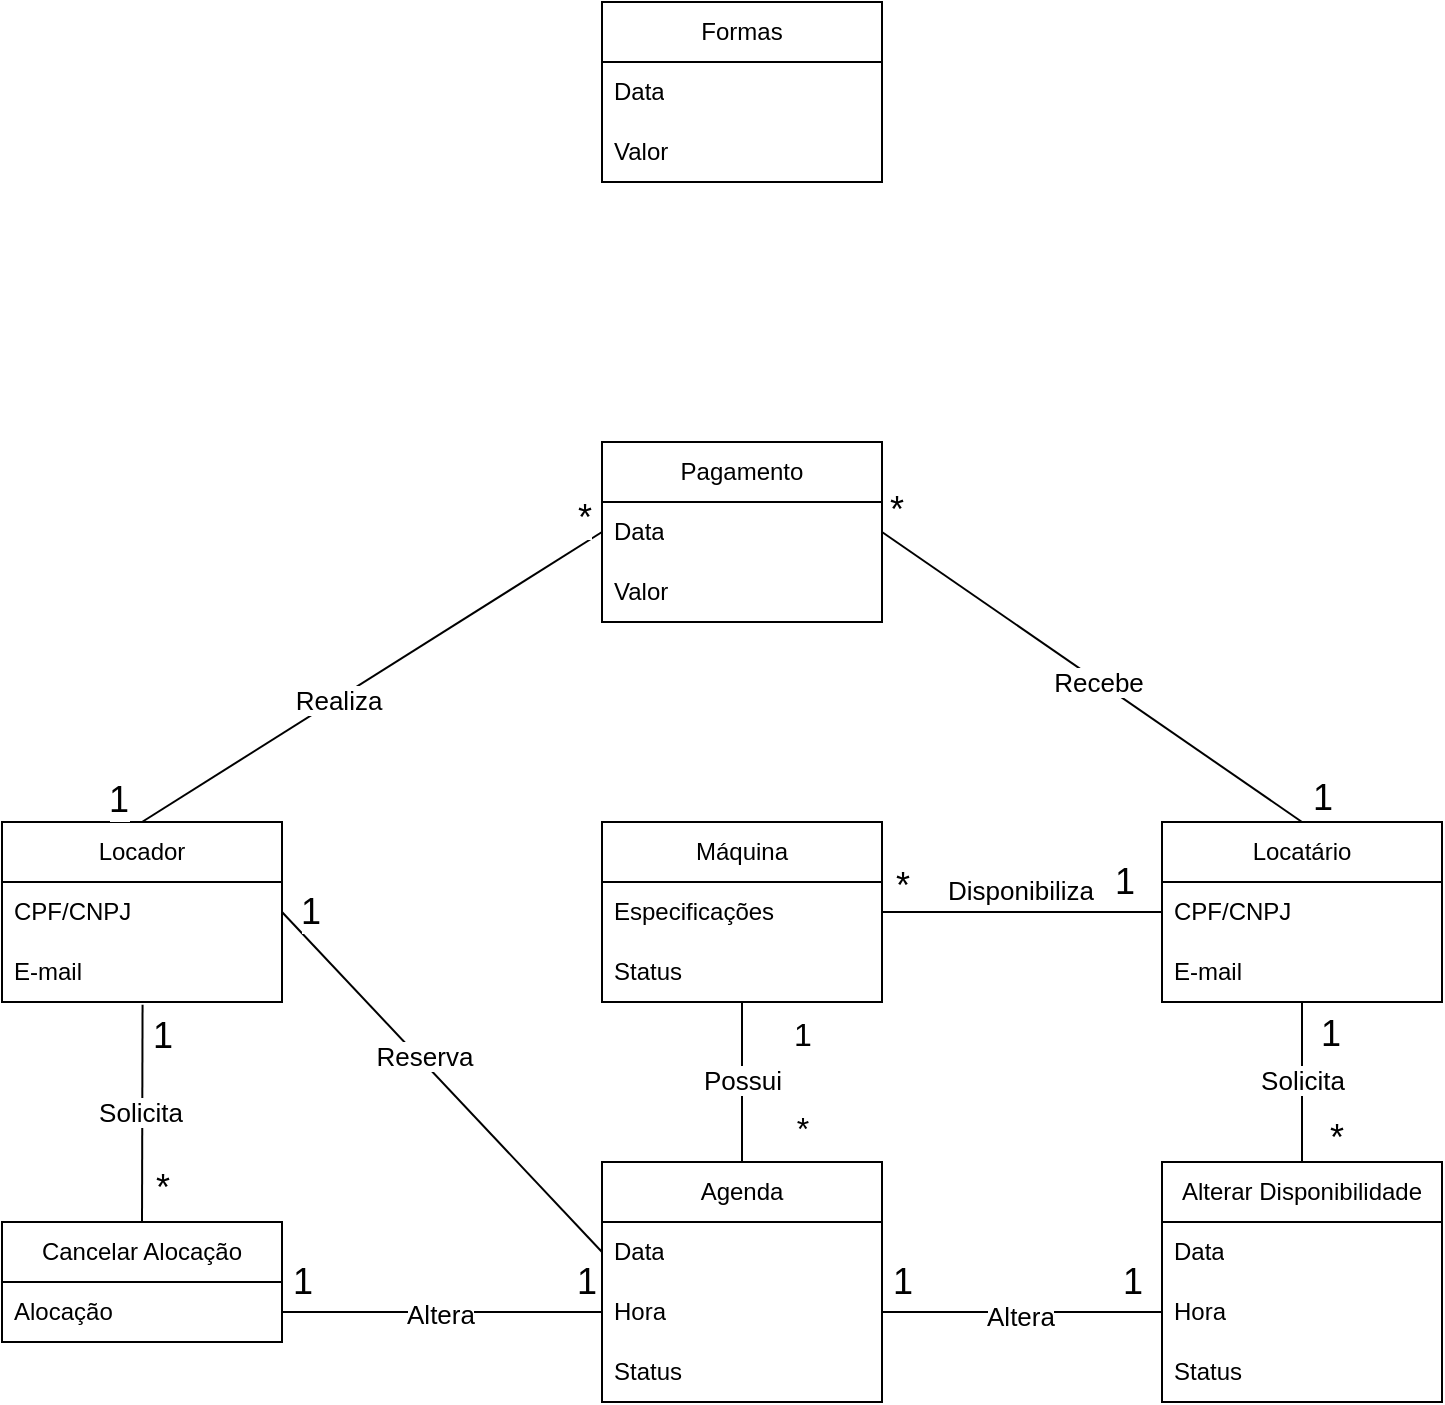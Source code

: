 <mxfile version="22.1.0" type="device">
  <diagram name="Página-1" id="eQrDQsTOoV27ABiLANkc">
    <mxGraphModel dx="880" dy="1639" grid="1" gridSize="10" guides="1" tooltips="1" connect="1" arrows="1" fold="1" page="1" pageScale="1" pageWidth="827" pageHeight="1169" math="0" shadow="0">
      <root>
        <mxCell id="0" />
        <mxCell id="1" parent="0" />
        <mxCell id="u8Nk1GrVamjLBrWx-SGE-5" value="Locador" style="swimlane;fontStyle=0;childLayout=stackLayout;horizontal=1;startSize=30;horizontalStack=0;resizeParent=1;resizeParentMax=0;resizeLast=0;collapsible=1;marginBottom=0;whiteSpace=wrap;html=1;" vertex="1" parent="1">
          <mxGeometry x="60" y="200" width="140" height="90" as="geometry" />
        </mxCell>
        <mxCell id="u8Nk1GrVamjLBrWx-SGE-6" value="CPF/CNPJ" style="text;strokeColor=none;fillColor=none;align=left;verticalAlign=middle;spacingLeft=4;spacingRight=4;overflow=hidden;points=[[0,0.5],[1,0.5]];portConstraint=eastwest;rotatable=0;whiteSpace=wrap;html=1;" vertex="1" parent="u8Nk1GrVamjLBrWx-SGE-5">
          <mxGeometry y="30" width="140" height="30" as="geometry" />
        </mxCell>
        <mxCell id="u8Nk1GrVamjLBrWx-SGE-7" value="E-mail" style="text;strokeColor=none;fillColor=none;align=left;verticalAlign=middle;spacingLeft=4;spacingRight=4;overflow=hidden;points=[[0,0.5],[1,0.5]];portConstraint=eastwest;rotatable=0;whiteSpace=wrap;html=1;" vertex="1" parent="u8Nk1GrVamjLBrWx-SGE-5">
          <mxGeometry y="60" width="140" height="30" as="geometry" />
        </mxCell>
        <mxCell id="u8Nk1GrVamjLBrWx-SGE-9" value="Locatário" style="swimlane;fontStyle=0;childLayout=stackLayout;horizontal=1;startSize=30;horizontalStack=0;resizeParent=1;resizeParentMax=0;resizeLast=0;collapsible=1;marginBottom=0;whiteSpace=wrap;html=1;" vertex="1" parent="1">
          <mxGeometry x="640" y="200" width="140" height="90" as="geometry" />
        </mxCell>
        <mxCell id="u8Nk1GrVamjLBrWx-SGE-10" value="CPF/CNPJ" style="text;strokeColor=none;fillColor=none;align=left;verticalAlign=middle;spacingLeft=4;spacingRight=4;overflow=hidden;points=[[0,0.5],[1,0.5]];portConstraint=eastwest;rotatable=0;whiteSpace=wrap;html=1;" vertex="1" parent="u8Nk1GrVamjLBrWx-SGE-9">
          <mxGeometry y="30" width="140" height="30" as="geometry" />
        </mxCell>
        <mxCell id="u8Nk1GrVamjLBrWx-SGE-11" value="E-mail" style="text;strokeColor=none;fillColor=none;align=left;verticalAlign=middle;spacingLeft=4;spacingRight=4;overflow=hidden;points=[[0,0.5],[1,0.5]];portConstraint=eastwest;rotatable=0;whiteSpace=wrap;html=1;" vertex="1" parent="u8Nk1GrVamjLBrWx-SGE-9">
          <mxGeometry y="60" width="140" height="30" as="geometry" />
        </mxCell>
        <mxCell id="u8Nk1GrVamjLBrWx-SGE-13" value="Alterar Disponibilidade" style="swimlane;fontStyle=0;childLayout=stackLayout;horizontal=1;startSize=30;horizontalStack=0;resizeParent=1;resizeParentMax=0;resizeLast=0;collapsible=1;marginBottom=0;whiteSpace=wrap;html=1;" vertex="1" parent="1">
          <mxGeometry x="640" y="370" width="140" height="120" as="geometry" />
        </mxCell>
        <mxCell id="u8Nk1GrVamjLBrWx-SGE-14" value="Data" style="text;strokeColor=none;fillColor=none;align=left;verticalAlign=middle;spacingLeft=4;spacingRight=4;overflow=hidden;points=[[0,0.5],[1,0.5]];portConstraint=eastwest;rotatable=0;whiteSpace=wrap;html=1;" vertex="1" parent="u8Nk1GrVamjLBrWx-SGE-13">
          <mxGeometry y="30" width="140" height="30" as="geometry" />
        </mxCell>
        <mxCell id="u8Nk1GrVamjLBrWx-SGE-87" value="Hora" style="text;strokeColor=none;fillColor=none;align=left;verticalAlign=middle;spacingLeft=4;spacingRight=4;overflow=hidden;points=[[0,0.5],[1,0.5]];portConstraint=eastwest;rotatable=0;whiteSpace=wrap;html=1;" vertex="1" parent="u8Nk1GrVamjLBrWx-SGE-13">
          <mxGeometry y="60" width="140" height="30" as="geometry" />
        </mxCell>
        <mxCell id="u8Nk1GrVamjLBrWx-SGE-88" value="Status" style="text;strokeColor=none;fillColor=none;align=left;verticalAlign=middle;spacingLeft=4;spacingRight=4;overflow=hidden;points=[[0,0.5],[1,0.5]];portConstraint=eastwest;rotatable=0;whiteSpace=wrap;html=1;" vertex="1" parent="u8Nk1GrVamjLBrWx-SGE-13">
          <mxGeometry y="90" width="140" height="30" as="geometry" />
        </mxCell>
        <mxCell id="u8Nk1GrVamjLBrWx-SGE-17" value="Cancelar Alocação" style="swimlane;fontStyle=0;childLayout=stackLayout;horizontal=1;startSize=30;horizontalStack=0;resizeParent=1;resizeParentMax=0;resizeLast=0;collapsible=1;marginBottom=0;whiteSpace=wrap;html=1;" vertex="1" parent="1">
          <mxGeometry x="60" y="400" width="140" height="60" as="geometry" />
        </mxCell>
        <mxCell id="u8Nk1GrVamjLBrWx-SGE-18" value="Alocação" style="text;strokeColor=none;fillColor=none;align=left;verticalAlign=middle;spacingLeft=4;spacingRight=4;overflow=hidden;points=[[0,0.5],[1,0.5]];portConstraint=eastwest;rotatable=0;whiteSpace=wrap;html=1;" vertex="1" parent="u8Nk1GrVamjLBrWx-SGE-17">
          <mxGeometry y="30" width="140" height="30" as="geometry" />
        </mxCell>
        <mxCell id="u8Nk1GrVamjLBrWx-SGE-26" value="" style="endArrow=none;html=1;rounded=0;exitX=0.5;exitY=0;exitDx=0;exitDy=0;entryX=0.502;entryY=1.044;entryDx=0;entryDy=0;entryPerimeter=0;" edge="1" parent="1" source="u8Nk1GrVamjLBrWx-SGE-17" target="u8Nk1GrVamjLBrWx-SGE-7">
          <mxGeometry width="50" height="50" relative="1" as="geometry">
            <mxPoint x="270" y="430" as="sourcePoint" />
            <mxPoint x="109.58" y="320.66" as="targetPoint" />
          </mxGeometry>
        </mxCell>
        <mxCell id="u8Nk1GrVamjLBrWx-SGE-38" value="Solicita" style="edgeLabel;html=1;align=center;verticalAlign=middle;resizable=0;points=[];fontSize=13;" vertex="1" connectable="0" parent="u8Nk1GrVamjLBrWx-SGE-26">
          <mxGeometry x="0.008" y="1" relative="1" as="geometry">
            <mxPoint as="offset" />
          </mxGeometry>
        </mxCell>
        <mxCell id="u8Nk1GrVamjLBrWx-SGE-49" value="1" style="edgeLabel;html=1;align=center;verticalAlign=middle;resizable=0;points=[];fontSize=18;" vertex="1" connectable="0" parent="u8Nk1GrVamjLBrWx-SGE-26">
          <mxGeometry x="0.731" y="-2" relative="1" as="geometry">
            <mxPoint x="8" y="1" as="offset" />
          </mxGeometry>
        </mxCell>
        <mxCell id="u8Nk1GrVamjLBrWx-SGE-50" value="*" style="edgeLabel;html=1;align=center;verticalAlign=middle;resizable=0;points=[];fontSize=18;" vertex="1" connectable="0" parent="u8Nk1GrVamjLBrWx-SGE-26">
          <mxGeometry x="-0.655" relative="1" as="geometry">
            <mxPoint x="10" y="1" as="offset" />
          </mxGeometry>
        </mxCell>
        <mxCell id="u8Nk1GrVamjLBrWx-SGE-27" value="" style="endArrow=none;html=1;rounded=0;exitX=1;exitY=0.5;exitDx=0;exitDy=0;entryX=0;entryY=0.5;entryDx=0;entryDy=0;" edge="1" parent="1" source="u8Nk1GrVamjLBrWx-SGE-6" target="u8Nk1GrVamjLBrWx-SGE-78">
          <mxGeometry width="50" height="50" relative="1" as="geometry">
            <mxPoint x="290" y="500" as="sourcePoint" />
            <mxPoint x="250" y="275" as="targetPoint" />
          </mxGeometry>
        </mxCell>
        <mxCell id="u8Nk1GrVamjLBrWx-SGE-45" value="*" style="edgeLabel;html=1;align=center;verticalAlign=middle;resizable=0;points=[];fontSize=18;" vertex="1" connectable="0" parent="u8Nk1GrVamjLBrWx-SGE-27">
          <mxGeometry y="1" relative="1" as="geometry">
            <mxPoint x="82" y="49" as="offset" />
          </mxGeometry>
        </mxCell>
        <mxCell id="u8Nk1GrVamjLBrWx-SGE-46" value="1" style="edgeLabel;html=1;align=center;verticalAlign=middle;resizable=0;points=[];fontSize=18;" vertex="1" connectable="0" parent="u8Nk1GrVamjLBrWx-SGE-27">
          <mxGeometry x="-0.543" y="1" relative="1" as="geometry">
            <mxPoint x="-24" y="-39" as="offset" />
          </mxGeometry>
        </mxCell>
        <mxCell id="u8Nk1GrVamjLBrWx-SGE-54" value="Reserva" style="edgeLabel;html=1;align=center;verticalAlign=middle;resizable=0;points=[];fontSize=13;" vertex="1" connectable="0" parent="u8Nk1GrVamjLBrWx-SGE-27">
          <mxGeometry x="-0.052" relative="1" as="geometry">
            <mxPoint x="-5" y="-9" as="offset" />
          </mxGeometry>
        </mxCell>
        <mxCell id="u8Nk1GrVamjLBrWx-SGE-28" value="" style="endArrow=none;html=1;rounded=0;exitX=1;exitY=0.5;exitDx=0;exitDy=0;entryX=0;entryY=0.5;entryDx=0;entryDy=0;" edge="1" parent="1" source="u8Nk1GrVamjLBrWx-SGE-58" target="u8Nk1GrVamjLBrWx-SGE-10">
          <mxGeometry width="50" height="50" relative="1" as="geometry">
            <mxPoint x="580" y="275" as="sourcePoint" />
            <mxPoint x="560" y="330" as="targetPoint" />
          </mxGeometry>
        </mxCell>
        <mxCell id="u8Nk1GrVamjLBrWx-SGE-40" value="&amp;nbsp;Disponibiliza&amp;nbsp;" style="edgeLabel;html=1;align=center;verticalAlign=middle;resizable=0;points=[];fontSize=13;" vertex="1" connectable="0" parent="u8Nk1GrVamjLBrWx-SGE-28">
          <mxGeometry x="0.033" y="-1" relative="1" as="geometry">
            <mxPoint x="-4" y="-12" as="offset" />
          </mxGeometry>
        </mxCell>
        <mxCell id="u8Nk1GrVamjLBrWx-SGE-47" value="1" style="edgeLabel;html=1;align=center;verticalAlign=middle;resizable=0;points=[];fontSize=18;" vertex="1" connectable="0" parent="u8Nk1GrVamjLBrWx-SGE-28">
          <mxGeometry x="0.56" y="-2" relative="1" as="geometry">
            <mxPoint x="12" y="-17" as="offset" />
          </mxGeometry>
        </mxCell>
        <mxCell id="u8Nk1GrVamjLBrWx-SGE-48" value="*" style="edgeLabel;html=1;align=center;verticalAlign=middle;resizable=0;points=[];fontSize=18;" vertex="1" connectable="0" parent="u8Nk1GrVamjLBrWx-SGE-28">
          <mxGeometry x="-0.26" y="-3" relative="1" as="geometry">
            <mxPoint x="-42" y="-16" as="offset" />
          </mxGeometry>
        </mxCell>
        <mxCell id="u8Nk1GrVamjLBrWx-SGE-29" value="" style="endArrow=none;html=1;rounded=0;exitX=0.5;exitY=0;exitDx=0;exitDy=0;" edge="1" parent="1" source="u8Nk1GrVamjLBrWx-SGE-13">
          <mxGeometry width="50" height="50" relative="1" as="geometry">
            <mxPoint x="410" y="370" as="sourcePoint" />
            <mxPoint x="710" y="290" as="targetPoint" />
          </mxGeometry>
        </mxCell>
        <mxCell id="u8Nk1GrVamjLBrWx-SGE-39" value="Solicita" style="edgeLabel;html=1;align=center;verticalAlign=middle;resizable=0;points=[];fontSize=13;" vertex="1" connectable="0" parent="u8Nk1GrVamjLBrWx-SGE-29">
          <mxGeometry x="0.022" relative="1" as="geometry">
            <mxPoint as="offset" />
          </mxGeometry>
        </mxCell>
        <mxCell id="u8Nk1GrVamjLBrWx-SGE-30" value="Pagamento" style="swimlane;fontStyle=0;childLayout=stackLayout;horizontal=1;startSize=30;horizontalStack=0;resizeParent=1;resizeParentMax=0;resizeLast=0;collapsible=1;marginBottom=0;whiteSpace=wrap;html=1;" vertex="1" parent="1">
          <mxGeometry x="360" y="10" width="140" height="90" as="geometry" />
        </mxCell>
        <mxCell id="u8Nk1GrVamjLBrWx-SGE-32" value="Data" style="text;strokeColor=none;fillColor=none;align=left;verticalAlign=middle;spacingLeft=4;spacingRight=4;overflow=hidden;points=[[0,0.5],[1,0.5]];portConstraint=eastwest;rotatable=0;whiteSpace=wrap;html=1;" vertex="1" parent="u8Nk1GrVamjLBrWx-SGE-30">
          <mxGeometry y="30" width="140" height="30" as="geometry" />
        </mxCell>
        <mxCell id="u8Nk1GrVamjLBrWx-SGE-33" value="Valor" style="text;strokeColor=none;fillColor=none;align=left;verticalAlign=middle;spacingLeft=4;spacingRight=4;overflow=hidden;points=[[0,0.5],[1,0.5]];portConstraint=eastwest;rotatable=0;whiteSpace=wrap;html=1;" vertex="1" parent="u8Nk1GrVamjLBrWx-SGE-30">
          <mxGeometry y="60" width="140" height="30" as="geometry" />
        </mxCell>
        <mxCell id="u8Nk1GrVamjLBrWx-SGE-34" value="" style="endArrow=none;html=1;rounded=0;exitX=0.5;exitY=0;exitDx=0;exitDy=0;entryX=0;entryY=0.5;entryDx=0;entryDy=0;" edge="1" parent="1" source="u8Nk1GrVamjLBrWx-SGE-5" target="u8Nk1GrVamjLBrWx-SGE-32">
          <mxGeometry width="50" height="50" relative="1" as="geometry">
            <mxPoint x="130" y="190" as="sourcePoint" />
            <mxPoint x="180" y="140" as="targetPoint" />
          </mxGeometry>
        </mxCell>
        <mxCell id="u8Nk1GrVamjLBrWx-SGE-36" value="Realiza" style="edgeLabel;html=1;align=center;verticalAlign=middle;resizable=0;points=[];fontSize=13;" vertex="1" connectable="0" parent="u8Nk1GrVamjLBrWx-SGE-34">
          <mxGeometry x="-0.152" relative="1" as="geometry">
            <mxPoint as="offset" />
          </mxGeometry>
        </mxCell>
        <mxCell id="u8Nk1GrVamjLBrWx-SGE-42" value="*" style="edgeLabel;html=1;align=center;verticalAlign=middle;resizable=0;points=[];fontSize=18;" vertex="1" connectable="0" parent="u8Nk1GrVamjLBrWx-SGE-34">
          <mxGeometry x="0.868" y="-1" relative="1" as="geometry">
            <mxPoint x="5" y="-18" as="offset" />
          </mxGeometry>
        </mxCell>
        <mxCell id="u8Nk1GrVamjLBrWx-SGE-43" value="1" style="edgeLabel;html=1;align=center;verticalAlign=middle;resizable=0;points=[];fontSize=18;" vertex="1" connectable="0" parent="u8Nk1GrVamjLBrWx-SGE-34">
          <mxGeometry x="-0.783" relative="1" as="geometry">
            <mxPoint x="-37" y="4" as="offset" />
          </mxGeometry>
        </mxCell>
        <mxCell id="u8Nk1GrVamjLBrWx-SGE-35" value="" style="endArrow=none;html=1;rounded=0;entryX=1;entryY=0.5;entryDx=0;entryDy=0;exitX=0.5;exitY=0;exitDx=0;exitDy=0;" edge="1" parent="1" source="u8Nk1GrVamjLBrWx-SGE-9" target="u8Nk1GrVamjLBrWx-SGE-32">
          <mxGeometry width="50" height="50" relative="1" as="geometry">
            <mxPoint x="430" y="140" as="sourcePoint" />
            <mxPoint x="480" y="90" as="targetPoint" />
          </mxGeometry>
        </mxCell>
        <mxCell id="u8Nk1GrVamjLBrWx-SGE-37" value="Recebe" style="edgeLabel;html=1;align=center;verticalAlign=middle;resizable=0;points=[];fontSize=13;" vertex="1" connectable="0" parent="u8Nk1GrVamjLBrWx-SGE-35">
          <mxGeometry x="-0.032" y="1" relative="1" as="geometry">
            <mxPoint y="-1" as="offset" />
          </mxGeometry>
        </mxCell>
        <mxCell id="u8Nk1GrVamjLBrWx-SGE-41" value="*" style="edgeLabel;html=1;align=center;verticalAlign=middle;resizable=0;points=[];fontSize=18;" vertex="1" connectable="0" parent="u8Nk1GrVamjLBrWx-SGE-35">
          <mxGeometry x="0.828" y="-2" relative="1" as="geometry">
            <mxPoint x="-13" y="-22" as="offset" />
          </mxGeometry>
        </mxCell>
        <mxCell id="u8Nk1GrVamjLBrWx-SGE-44" value="1" style="edgeLabel;html=1;align=center;verticalAlign=middle;resizable=0;points=[];fontSize=18;" vertex="1" connectable="0" parent="u8Nk1GrVamjLBrWx-SGE-35">
          <mxGeometry x="-0.641" y="-3" relative="1" as="geometry">
            <mxPoint x="46" y="16" as="offset" />
          </mxGeometry>
        </mxCell>
        <mxCell id="u8Nk1GrVamjLBrWx-SGE-52" value="1" style="edgeLabel;html=1;align=center;verticalAlign=middle;resizable=0;points=[];fontSize=18;" vertex="1" connectable="0" parent="1">
          <mxGeometry x="479.998" y="327.997" as="geometry">
            <mxPoint x="244" y="-22" as="offset" />
          </mxGeometry>
        </mxCell>
        <mxCell id="u8Nk1GrVamjLBrWx-SGE-53" value="*" style="edgeLabel;html=1;align=center;verticalAlign=middle;resizable=0;points=[];fontSize=18;" vertex="1" connectable="0" parent="1">
          <mxGeometry x="726.999" y="357.997" as="geometry" />
        </mxCell>
        <mxCell id="u8Nk1GrVamjLBrWx-SGE-57" value="Máquina" style="swimlane;fontStyle=0;childLayout=stackLayout;horizontal=1;startSize=30;horizontalStack=0;resizeParent=1;resizeParentMax=0;resizeLast=0;collapsible=1;marginBottom=0;whiteSpace=wrap;html=1;" vertex="1" parent="1">
          <mxGeometry x="360" y="200" width="140" height="90" as="geometry" />
        </mxCell>
        <mxCell id="u8Nk1GrVamjLBrWx-SGE-58" value="Especificações" style="text;strokeColor=none;fillColor=none;align=left;verticalAlign=middle;spacingLeft=4;spacingRight=4;overflow=hidden;points=[[0,0.5],[1,0.5]];portConstraint=eastwest;rotatable=0;whiteSpace=wrap;html=1;" vertex="1" parent="u8Nk1GrVamjLBrWx-SGE-57">
          <mxGeometry y="30" width="140" height="30" as="geometry" />
        </mxCell>
        <mxCell id="u8Nk1GrVamjLBrWx-SGE-59" value="Status" style="text;strokeColor=none;fillColor=none;align=left;verticalAlign=middle;spacingLeft=4;spacingRight=4;overflow=hidden;points=[[0,0.5],[1,0.5]];portConstraint=eastwest;rotatable=0;whiteSpace=wrap;html=1;" vertex="1" parent="u8Nk1GrVamjLBrWx-SGE-57">
          <mxGeometry y="60" width="140" height="30" as="geometry" />
        </mxCell>
        <mxCell id="u8Nk1GrVamjLBrWx-SGE-66" value="" style="endArrow=none;html=1;rounded=0;exitX=1;exitY=0.5;exitDx=0;exitDy=0;entryX=0;entryY=0.5;entryDx=0;entryDy=0;" edge="1" parent="1" source="u8Nk1GrVamjLBrWx-SGE-18" target="u8Nk1GrVamjLBrWx-SGE-79">
          <mxGeometry width="50" height="50" relative="1" as="geometry">
            <mxPoint x="210" y="400" as="sourcePoint" />
            <mxPoint x="260" y="350" as="targetPoint" />
          </mxGeometry>
        </mxCell>
        <mxCell id="u8Nk1GrVamjLBrWx-SGE-68" value="Altera" style="edgeLabel;html=1;align=center;verticalAlign=middle;resizable=0;points=[];fontSize=13;" vertex="1" connectable="0" parent="u8Nk1GrVamjLBrWx-SGE-66">
          <mxGeometry x="0.062" y="-1" relative="1" as="geometry">
            <mxPoint x="-6" as="offset" />
          </mxGeometry>
        </mxCell>
        <mxCell id="u8Nk1GrVamjLBrWx-SGE-71" value="1" style="edgeLabel;html=1;align=center;verticalAlign=middle;resizable=0;points=[];fontSize=18;" vertex="1" connectable="0" parent="u8Nk1GrVamjLBrWx-SGE-66">
          <mxGeometry x="0.832" y="1" relative="1" as="geometry">
            <mxPoint x="5" y="-14" as="offset" />
          </mxGeometry>
        </mxCell>
        <mxCell id="u8Nk1GrVamjLBrWx-SGE-72" value="1" style="edgeLabel;html=1;align=center;verticalAlign=middle;resizable=0;points=[];fontSize=18;" vertex="1" connectable="0" parent="u8Nk1GrVamjLBrWx-SGE-66">
          <mxGeometry x="-0.809" relative="1" as="geometry">
            <mxPoint x="-6" y="-15" as="offset" />
          </mxGeometry>
        </mxCell>
        <mxCell id="u8Nk1GrVamjLBrWx-SGE-67" value="" style="endArrow=none;html=1;rounded=0;exitX=0;exitY=0.5;exitDx=0;exitDy=0;entryX=1;entryY=0.5;entryDx=0;entryDy=0;" edge="1" parent="1" source="u8Nk1GrVamjLBrWx-SGE-87" target="u8Nk1GrVamjLBrWx-SGE-79">
          <mxGeometry width="50" height="50" relative="1" as="geometry">
            <mxPoint x="580" y="380" as="sourcePoint" />
            <mxPoint x="630" y="330" as="targetPoint" />
          </mxGeometry>
        </mxCell>
        <mxCell id="u8Nk1GrVamjLBrWx-SGE-69" value="Altera" style="edgeLabel;html=1;align=center;verticalAlign=middle;resizable=0;points=[];fontSize=13;" vertex="1" connectable="0" parent="u8Nk1GrVamjLBrWx-SGE-67">
          <mxGeometry x="0.012" y="2" relative="1" as="geometry">
            <mxPoint as="offset" />
          </mxGeometry>
        </mxCell>
        <mxCell id="u8Nk1GrVamjLBrWx-SGE-70" value="1" style="edgeLabel;html=1;align=center;verticalAlign=middle;resizable=0;points=[];fontSize=18;" vertex="1" connectable="0" parent="u8Nk1GrVamjLBrWx-SGE-67">
          <mxGeometry x="0.863" y="-1" relative="1" as="geometry">
            <mxPoint y="-14" as="offset" />
          </mxGeometry>
        </mxCell>
        <mxCell id="u8Nk1GrVamjLBrWx-SGE-73" value="1" style="edgeLabel;html=1;align=center;verticalAlign=middle;resizable=0;points=[];fontSize=18;" vertex="1" connectable="0" parent="u8Nk1GrVamjLBrWx-SGE-67">
          <mxGeometry x="-0.702" y="-2" relative="1" as="geometry">
            <mxPoint x="6" y="-13" as="offset" />
          </mxGeometry>
        </mxCell>
        <mxCell id="u8Nk1GrVamjLBrWx-SGE-77" value="Agenda" style="swimlane;fontStyle=0;childLayout=stackLayout;horizontal=1;startSize=30;horizontalStack=0;resizeParent=1;resizeParentMax=0;resizeLast=0;collapsible=1;marginBottom=0;whiteSpace=wrap;html=1;" vertex="1" parent="1">
          <mxGeometry x="360" y="370" width="140" height="120" as="geometry" />
        </mxCell>
        <mxCell id="u8Nk1GrVamjLBrWx-SGE-78" value="Data" style="text;strokeColor=none;fillColor=none;align=left;verticalAlign=middle;spacingLeft=4;spacingRight=4;overflow=hidden;points=[[0,0.5],[1,0.5]];portConstraint=eastwest;rotatable=0;whiteSpace=wrap;html=1;" vertex="1" parent="u8Nk1GrVamjLBrWx-SGE-77">
          <mxGeometry y="30" width="140" height="30" as="geometry" />
        </mxCell>
        <mxCell id="u8Nk1GrVamjLBrWx-SGE-79" value="Hora" style="text;strokeColor=none;fillColor=none;align=left;verticalAlign=middle;spacingLeft=4;spacingRight=4;overflow=hidden;points=[[0,0.5],[1,0.5]];portConstraint=eastwest;rotatable=0;whiteSpace=wrap;html=1;" vertex="1" parent="u8Nk1GrVamjLBrWx-SGE-77">
          <mxGeometry y="60" width="140" height="30" as="geometry" />
        </mxCell>
        <mxCell id="u8Nk1GrVamjLBrWx-SGE-86" value="Status" style="text;strokeColor=none;fillColor=none;align=left;verticalAlign=middle;spacingLeft=4;spacingRight=4;overflow=hidden;points=[[0,0.5],[1,0.5]];portConstraint=eastwest;rotatable=0;whiteSpace=wrap;html=1;" vertex="1" parent="u8Nk1GrVamjLBrWx-SGE-77">
          <mxGeometry y="90" width="140" height="30" as="geometry" />
        </mxCell>
        <mxCell id="u8Nk1GrVamjLBrWx-SGE-82" value="" style="endArrow=none;html=1;rounded=0;exitX=0.5;exitY=0;exitDx=0;exitDy=0;" edge="1" parent="1" source="u8Nk1GrVamjLBrWx-SGE-77">
          <mxGeometry width="50" height="50" relative="1" as="geometry">
            <mxPoint x="440" y="340" as="sourcePoint" />
            <mxPoint x="430" y="290" as="targetPoint" />
          </mxGeometry>
        </mxCell>
        <mxCell id="u8Nk1GrVamjLBrWx-SGE-83" value="Possui" style="edgeLabel;html=1;align=center;verticalAlign=middle;resizable=0;points=[];fontSize=13;" vertex="1" connectable="0" parent="u8Nk1GrVamjLBrWx-SGE-82">
          <mxGeometry x="0.026" relative="1" as="geometry">
            <mxPoint as="offset" />
          </mxGeometry>
        </mxCell>
        <mxCell id="u8Nk1GrVamjLBrWx-SGE-84" value="1" style="edgeLabel;html=1;align=center;verticalAlign=middle;resizable=0;points=[];fontSize=16;" vertex="1" connectable="0" parent="u8Nk1GrVamjLBrWx-SGE-82">
          <mxGeometry x="0.731" relative="1" as="geometry">
            <mxPoint x="30" y="5" as="offset" />
          </mxGeometry>
        </mxCell>
        <mxCell id="u8Nk1GrVamjLBrWx-SGE-85" value="*" style="edgeLabel;html=1;align=center;verticalAlign=middle;resizable=0;points=[];fontSize=16;" vertex="1" connectable="0" parent="u8Nk1GrVamjLBrWx-SGE-82">
          <mxGeometry x="-0.571" y="-2" relative="1" as="geometry">
            <mxPoint x="28" as="offset" />
          </mxGeometry>
        </mxCell>
        <mxCell id="u8Nk1GrVamjLBrWx-SGE-89" value="Formas" style="swimlane;fontStyle=0;childLayout=stackLayout;horizontal=1;startSize=30;horizontalStack=0;resizeParent=1;resizeParentMax=0;resizeLast=0;collapsible=1;marginBottom=0;whiteSpace=wrap;html=1;" vertex="1" parent="1">
          <mxGeometry x="360" y="-210" width="140" height="90" as="geometry" />
        </mxCell>
        <mxCell id="u8Nk1GrVamjLBrWx-SGE-90" value="Data" style="text;strokeColor=none;fillColor=none;align=left;verticalAlign=middle;spacingLeft=4;spacingRight=4;overflow=hidden;points=[[0,0.5],[1,0.5]];portConstraint=eastwest;rotatable=0;whiteSpace=wrap;html=1;" vertex="1" parent="u8Nk1GrVamjLBrWx-SGE-89">
          <mxGeometry y="30" width="140" height="30" as="geometry" />
        </mxCell>
        <mxCell id="u8Nk1GrVamjLBrWx-SGE-91" value="Valor" style="text;strokeColor=none;fillColor=none;align=left;verticalAlign=middle;spacingLeft=4;spacingRight=4;overflow=hidden;points=[[0,0.5],[1,0.5]];portConstraint=eastwest;rotatable=0;whiteSpace=wrap;html=1;" vertex="1" parent="u8Nk1GrVamjLBrWx-SGE-89">
          <mxGeometry y="60" width="140" height="30" as="geometry" />
        </mxCell>
      </root>
    </mxGraphModel>
  </diagram>
</mxfile>
